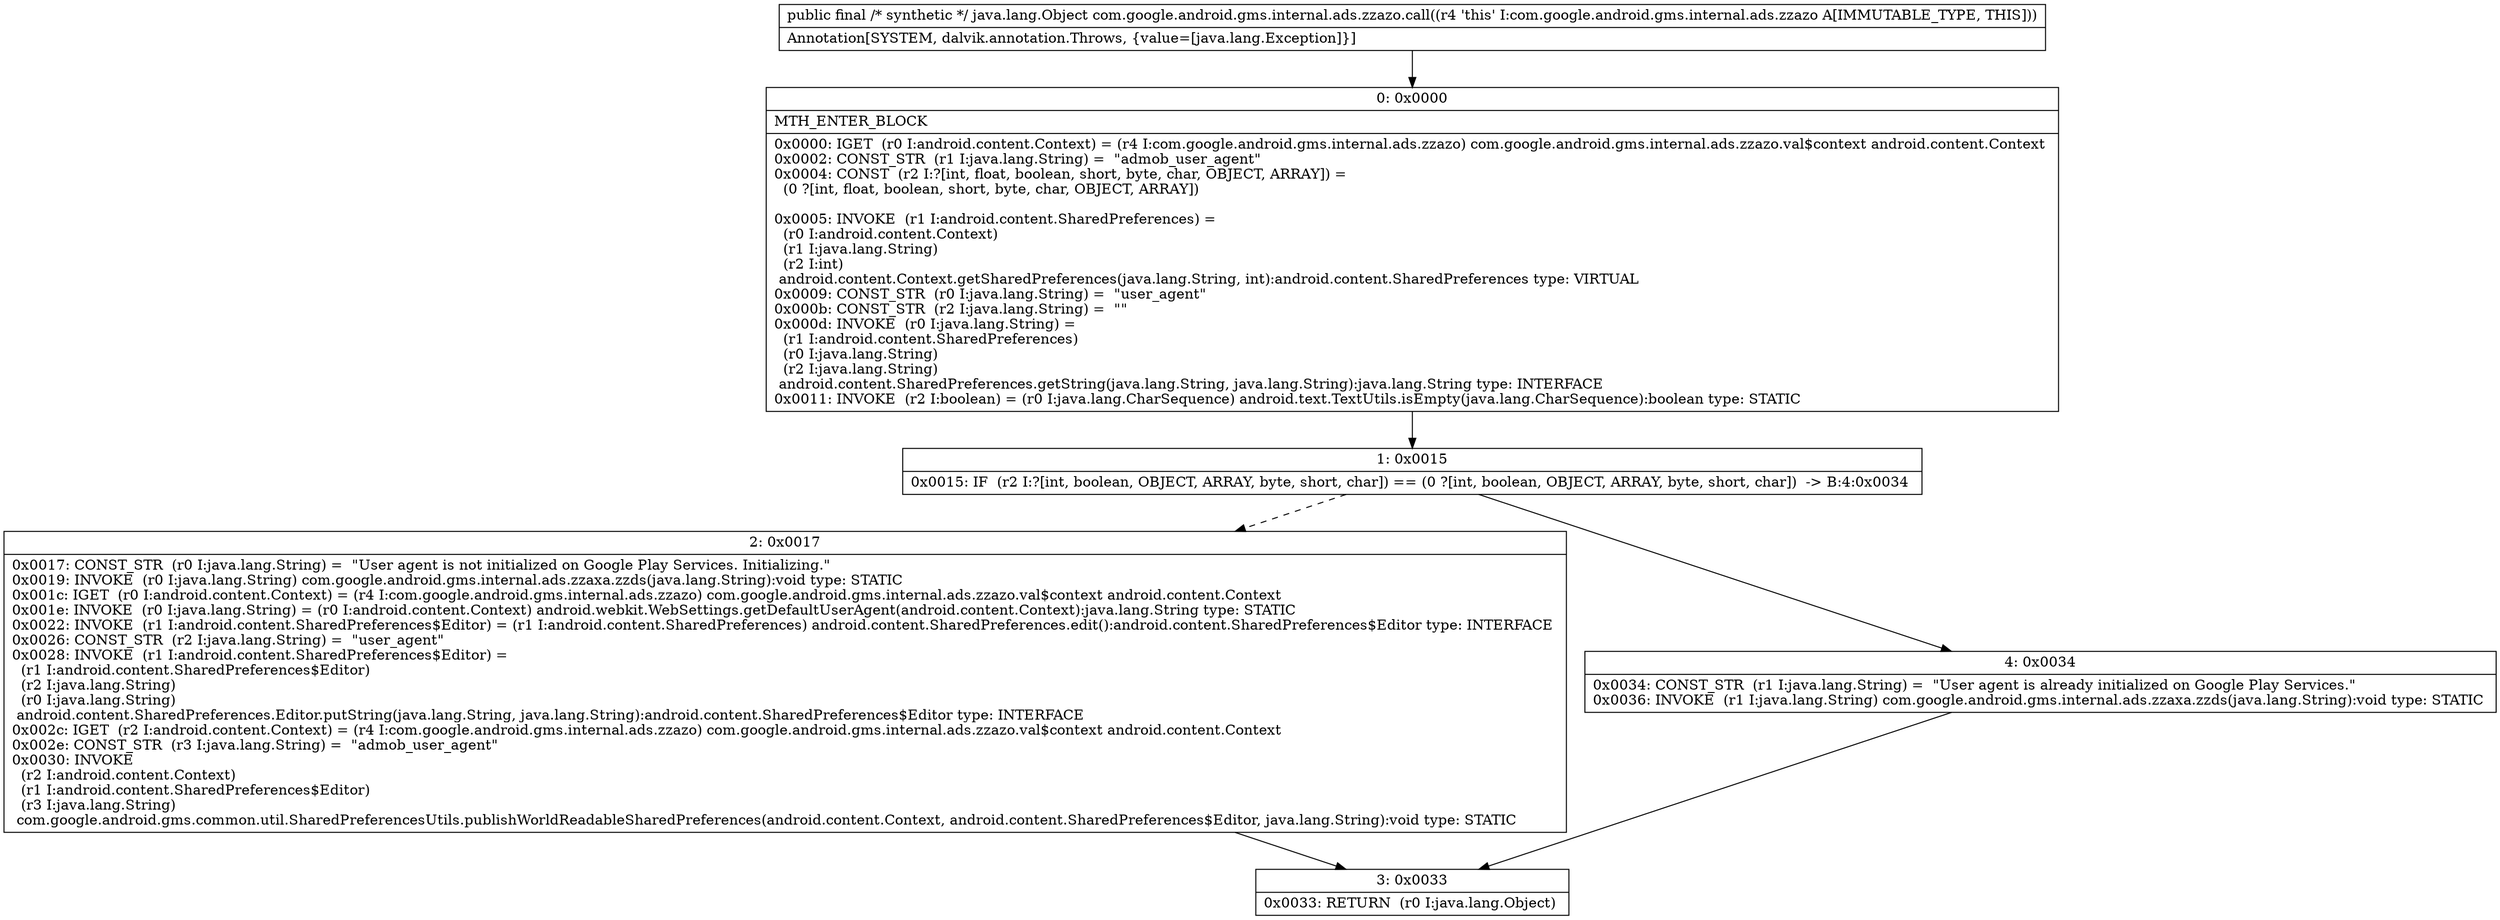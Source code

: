 digraph "CFG forcom.google.android.gms.internal.ads.zzazo.call()Ljava\/lang\/Object;" {
Node_0 [shape=record,label="{0\:\ 0x0000|MTH_ENTER_BLOCK\l|0x0000: IGET  (r0 I:android.content.Context) = (r4 I:com.google.android.gms.internal.ads.zzazo) com.google.android.gms.internal.ads.zzazo.val$context android.content.Context \l0x0002: CONST_STR  (r1 I:java.lang.String) =  \"admob_user_agent\" \l0x0004: CONST  (r2 I:?[int, float, boolean, short, byte, char, OBJECT, ARRAY]) = \l  (0 ?[int, float, boolean, short, byte, char, OBJECT, ARRAY])\l \l0x0005: INVOKE  (r1 I:android.content.SharedPreferences) = \l  (r0 I:android.content.Context)\l  (r1 I:java.lang.String)\l  (r2 I:int)\l android.content.Context.getSharedPreferences(java.lang.String, int):android.content.SharedPreferences type: VIRTUAL \l0x0009: CONST_STR  (r0 I:java.lang.String) =  \"user_agent\" \l0x000b: CONST_STR  (r2 I:java.lang.String) =  \"\" \l0x000d: INVOKE  (r0 I:java.lang.String) = \l  (r1 I:android.content.SharedPreferences)\l  (r0 I:java.lang.String)\l  (r2 I:java.lang.String)\l android.content.SharedPreferences.getString(java.lang.String, java.lang.String):java.lang.String type: INTERFACE \l0x0011: INVOKE  (r2 I:boolean) = (r0 I:java.lang.CharSequence) android.text.TextUtils.isEmpty(java.lang.CharSequence):boolean type: STATIC \l}"];
Node_1 [shape=record,label="{1\:\ 0x0015|0x0015: IF  (r2 I:?[int, boolean, OBJECT, ARRAY, byte, short, char]) == (0 ?[int, boolean, OBJECT, ARRAY, byte, short, char])  \-\> B:4:0x0034 \l}"];
Node_2 [shape=record,label="{2\:\ 0x0017|0x0017: CONST_STR  (r0 I:java.lang.String) =  \"User agent is not initialized on Google Play Services. Initializing.\" \l0x0019: INVOKE  (r0 I:java.lang.String) com.google.android.gms.internal.ads.zzaxa.zzds(java.lang.String):void type: STATIC \l0x001c: IGET  (r0 I:android.content.Context) = (r4 I:com.google.android.gms.internal.ads.zzazo) com.google.android.gms.internal.ads.zzazo.val$context android.content.Context \l0x001e: INVOKE  (r0 I:java.lang.String) = (r0 I:android.content.Context) android.webkit.WebSettings.getDefaultUserAgent(android.content.Context):java.lang.String type: STATIC \l0x0022: INVOKE  (r1 I:android.content.SharedPreferences$Editor) = (r1 I:android.content.SharedPreferences) android.content.SharedPreferences.edit():android.content.SharedPreferences$Editor type: INTERFACE \l0x0026: CONST_STR  (r2 I:java.lang.String) =  \"user_agent\" \l0x0028: INVOKE  (r1 I:android.content.SharedPreferences$Editor) = \l  (r1 I:android.content.SharedPreferences$Editor)\l  (r2 I:java.lang.String)\l  (r0 I:java.lang.String)\l android.content.SharedPreferences.Editor.putString(java.lang.String, java.lang.String):android.content.SharedPreferences$Editor type: INTERFACE \l0x002c: IGET  (r2 I:android.content.Context) = (r4 I:com.google.android.gms.internal.ads.zzazo) com.google.android.gms.internal.ads.zzazo.val$context android.content.Context \l0x002e: CONST_STR  (r3 I:java.lang.String) =  \"admob_user_agent\" \l0x0030: INVOKE  \l  (r2 I:android.content.Context)\l  (r1 I:android.content.SharedPreferences$Editor)\l  (r3 I:java.lang.String)\l com.google.android.gms.common.util.SharedPreferencesUtils.publishWorldReadableSharedPreferences(android.content.Context, android.content.SharedPreferences$Editor, java.lang.String):void type: STATIC \l}"];
Node_3 [shape=record,label="{3\:\ 0x0033|0x0033: RETURN  (r0 I:java.lang.Object) \l}"];
Node_4 [shape=record,label="{4\:\ 0x0034|0x0034: CONST_STR  (r1 I:java.lang.String) =  \"User agent is already initialized on Google Play Services.\" \l0x0036: INVOKE  (r1 I:java.lang.String) com.google.android.gms.internal.ads.zzaxa.zzds(java.lang.String):void type: STATIC \l}"];
MethodNode[shape=record,label="{public final \/* synthetic *\/ java.lang.Object com.google.android.gms.internal.ads.zzazo.call((r4 'this' I:com.google.android.gms.internal.ads.zzazo A[IMMUTABLE_TYPE, THIS]))  | Annotation[SYSTEM, dalvik.annotation.Throws, \{value=[java.lang.Exception]\}]\l}"];
MethodNode -> Node_0;
Node_0 -> Node_1;
Node_1 -> Node_2[style=dashed];
Node_1 -> Node_4;
Node_2 -> Node_3;
Node_4 -> Node_3;
}

